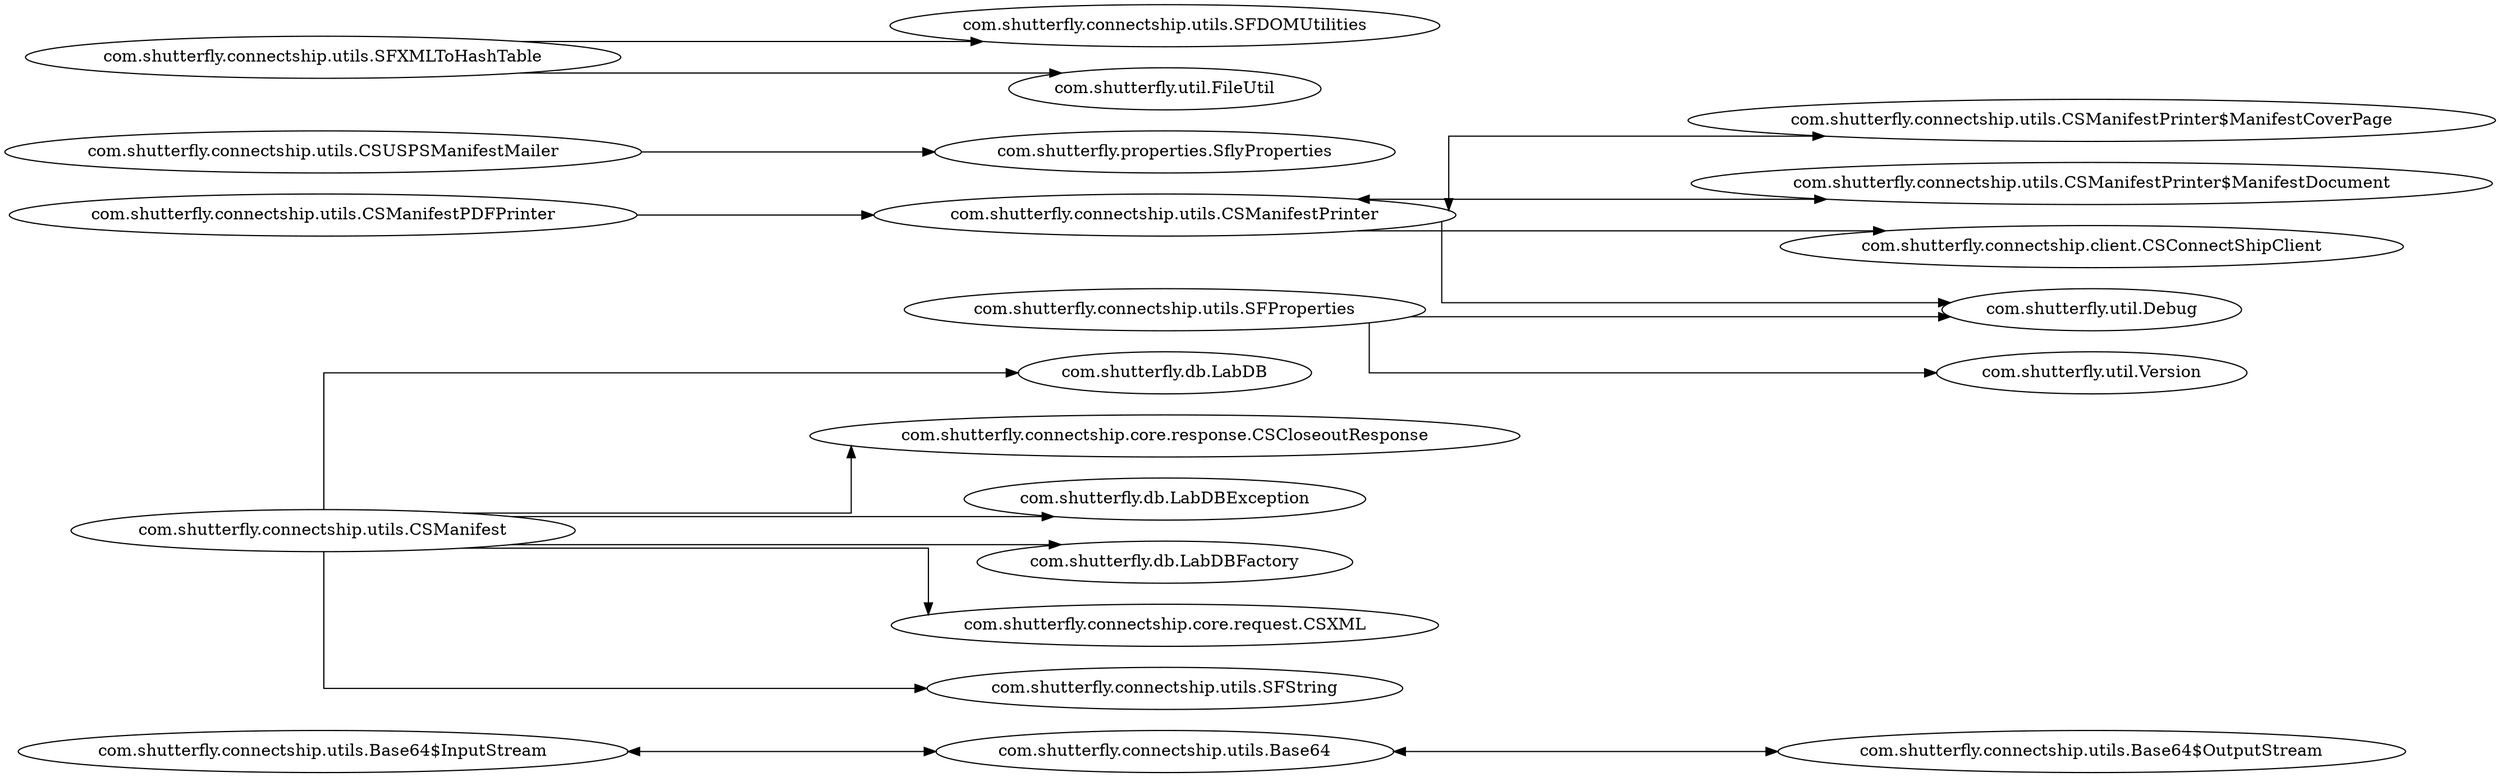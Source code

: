 digraph dependencyGraph {
 concentrate=true;
 rankdir="LR"; 
ranksep="2.0";
"com.shutterfly.connectship.utils.Base64$InputStream"; 
"com.shutterfly.connectship.utils.Base64$InputStream"->"com.shutterfly.connectship.utils.Base64";
"com.shutterfly.connectship.utils.Base64$OutputStream"; 
"com.shutterfly.connectship.utils.Base64$OutputStream"->"com.shutterfly.connectship.utils.Base64";
"com.shutterfly.connectship.utils.Base64"; 
"com.shutterfly.connectship.utils.Base64"->"com.shutterfly.connectship.utils.Base64$OutputStream";
"com.shutterfly.connectship.utils.Base64"->"com.shutterfly.connectship.utils.Base64$InputStream";
"com.shutterfly.connectship.utils.CSManifest"; 
"com.shutterfly.connectship.utils.CSManifest"->"com.shutterfly.db.LabDB";
"com.shutterfly.connectship.utils.CSManifest"->"com.shutterfly.connectship.core.response.CSCloseoutResponse";
"com.shutterfly.connectship.utils.CSManifest"->"com.shutterfly.db.LabDBException";
"com.shutterfly.connectship.utils.CSManifest"->"com.shutterfly.db.LabDBFactory";
"com.shutterfly.connectship.utils.CSManifest"->"com.shutterfly.connectship.core.request.CSXML";
"com.shutterfly.connectship.utils.CSManifest"->"com.shutterfly.connectship.utils.SFString";
"com.shutterfly.connectship.utils.CSManifestPDFPrinter"; 
"com.shutterfly.connectship.utils.CSManifestPDFPrinter"->"com.shutterfly.connectship.utils.CSManifestPrinter";
"com.shutterfly.connectship.utils.CSManifestPrinter$ManifestCoverPage"; 
"com.shutterfly.connectship.utils.CSManifestPrinter$ManifestCoverPage"->"com.shutterfly.connectship.utils.CSManifestPrinter";
"com.shutterfly.connectship.utils.CSManifestPrinter$ManifestDocument"; 
"com.shutterfly.connectship.utils.CSManifestPrinter$ManifestDocument"->"com.shutterfly.connectship.utils.CSManifestPrinter";
"com.shutterfly.connectship.utils.CSManifestPrinter"; 
"com.shutterfly.connectship.utils.CSManifestPrinter"->"com.shutterfly.connectship.utils.CSManifestPrinter$ManifestCoverPage";
"com.shutterfly.connectship.utils.CSManifestPrinter"->"com.shutterfly.connectship.utils.CSManifestPrinter$ManifestDocument";
"com.shutterfly.connectship.utils.CSManifestPrinter"->"com.shutterfly.connectship.client.CSConnectShipClient";
"com.shutterfly.connectship.utils.CSManifestPrinter"->"com.shutterfly.util.Debug";
"com.shutterfly.connectship.utils.CSUSPSManifestMailer"; 
"com.shutterfly.connectship.utils.CSUSPSManifestMailer"->"com.shutterfly.properties.SflyProperties";
"com.shutterfly.connectship.utils.SFDOMUtilities"; 
"com.shutterfly.connectship.utils.SFProperties"; 
"com.shutterfly.connectship.utils.SFProperties"->"com.shutterfly.util.Debug";
"com.shutterfly.connectship.utils.SFProperties"->"com.shutterfly.util.Version";
"com.shutterfly.connectship.utils.SFString"; 
"com.shutterfly.connectship.utils.SFXMLToHashTable"; 
"com.shutterfly.connectship.utils.SFXMLToHashTable"->"com.shutterfly.connectship.utils.SFDOMUtilities";
"com.shutterfly.connectship.utils.SFXMLToHashTable"->"com.shutterfly.util.FileUtil";
splines="ortho";
}